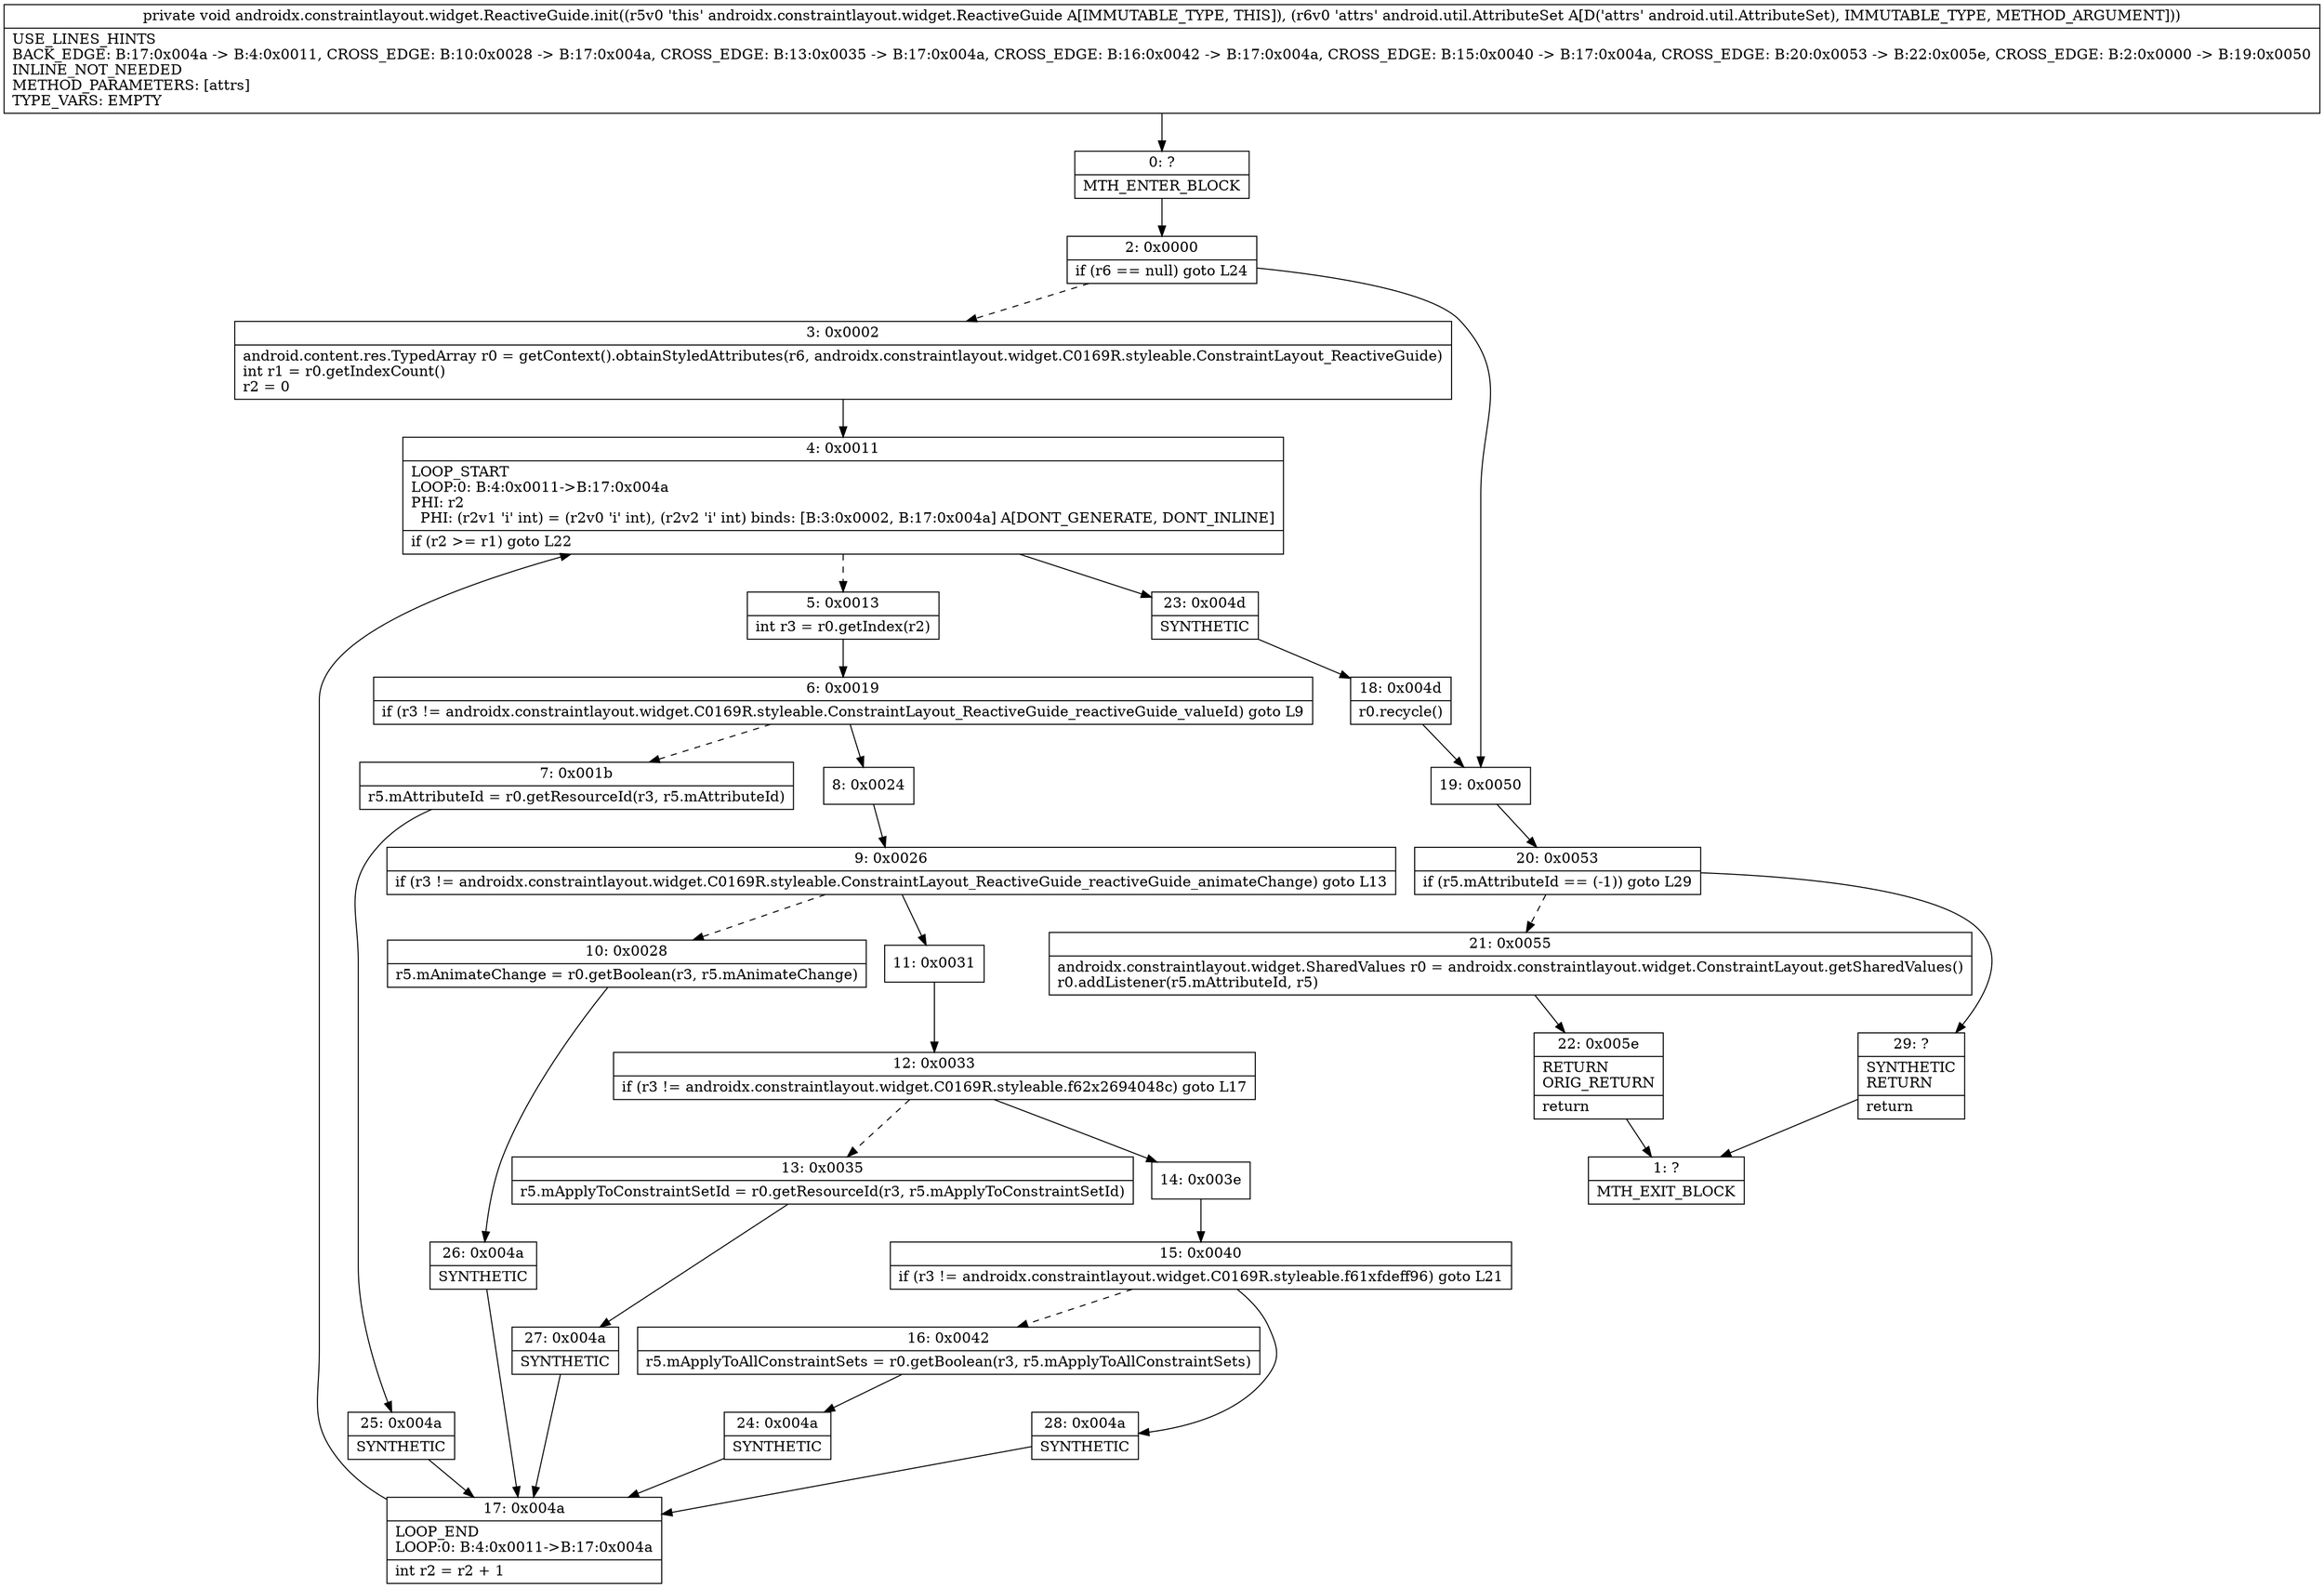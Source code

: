digraph "CFG forandroidx.constraintlayout.widget.ReactiveGuide.init(Landroid\/util\/AttributeSet;)V" {
Node_0 [shape=record,label="{0\:\ ?|MTH_ENTER_BLOCK\l}"];
Node_2 [shape=record,label="{2\:\ 0x0000|if (r6 == null) goto L24\l}"];
Node_3 [shape=record,label="{3\:\ 0x0002|android.content.res.TypedArray r0 = getContext().obtainStyledAttributes(r6, androidx.constraintlayout.widget.C0169R.styleable.ConstraintLayout_ReactiveGuide)\lint r1 = r0.getIndexCount()\lr2 = 0\l}"];
Node_4 [shape=record,label="{4\:\ 0x0011|LOOP_START\lLOOP:0: B:4:0x0011\-\>B:17:0x004a\lPHI: r2 \l  PHI: (r2v1 'i' int) = (r2v0 'i' int), (r2v2 'i' int) binds: [B:3:0x0002, B:17:0x004a] A[DONT_GENERATE, DONT_INLINE]\l|if (r2 \>= r1) goto L22\l}"];
Node_5 [shape=record,label="{5\:\ 0x0013|int r3 = r0.getIndex(r2)\l}"];
Node_6 [shape=record,label="{6\:\ 0x0019|if (r3 != androidx.constraintlayout.widget.C0169R.styleable.ConstraintLayout_ReactiveGuide_reactiveGuide_valueId) goto L9\l}"];
Node_7 [shape=record,label="{7\:\ 0x001b|r5.mAttributeId = r0.getResourceId(r3, r5.mAttributeId)\l}"];
Node_25 [shape=record,label="{25\:\ 0x004a|SYNTHETIC\l}"];
Node_17 [shape=record,label="{17\:\ 0x004a|LOOP_END\lLOOP:0: B:4:0x0011\-\>B:17:0x004a\l|int r2 = r2 + 1\l}"];
Node_8 [shape=record,label="{8\:\ 0x0024}"];
Node_9 [shape=record,label="{9\:\ 0x0026|if (r3 != androidx.constraintlayout.widget.C0169R.styleable.ConstraintLayout_ReactiveGuide_reactiveGuide_animateChange) goto L13\l}"];
Node_10 [shape=record,label="{10\:\ 0x0028|r5.mAnimateChange = r0.getBoolean(r3, r5.mAnimateChange)\l}"];
Node_26 [shape=record,label="{26\:\ 0x004a|SYNTHETIC\l}"];
Node_11 [shape=record,label="{11\:\ 0x0031}"];
Node_12 [shape=record,label="{12\:\ 0x0033|if (r3 != androidx.constraintlayout.widget.C0169R.styleable.f62x2694048c) goto L17\l}"];
Node_13 [shape=record,label="{13\:\ 0x0035|r5.mApplyToConstraintSetId = r0.getResourceId(r3, r5.mApplyToConstraintSetId)\l}"];
Node_27 [shape=record,label="{27\:\ 0x004a|SYNTHETIC\l}"];
Node_14 [shape=record,label="{14\:\ 0x003e}"];
Node_15 [shape=record,label="{15\:\ 0x0040|if (r3 != androidx.constraintlayout.widget.C0169R.styleable.f61xfdeff96) goto L21\l}"];
Node_16 [shape=record,label="{16\:\ 0x0042|r5.mApplyToAllConstraintSets = r0.getBoolean(r3, r5.mApplyToAllConstraintSets)\l}"];
Node_24 [shape=record,label="{24\:\ 0x004a|SYNTHETIC\l}"];
Node_28 [shape=record,label="{28\:\ 0x004a|SYNTHETIC\l}"];
Node_23 [shape=record,label="{23\:\ 0x004d|SYNTHETIC\l}"];
Node_18 [shape=record,label="{18\:\ 0x004d|r0.recycle()\l}"];
Node_19 [shape=record,label="{19\:\ 0x0050}"];
Node_20 [shape=record,label="{20\:\ 0x0053|if (r5.mAttributeId == (\-1)) goto L29\l}"];
Node_21 [shape=record,label="{21\:\ 0x0055|androidx.constraintlayout.widget.SharedValues r0 = androidx.constraintlayout.widget.ConstraintLayout.getSharedValues()\lr0.addListener(r5.mAttributeId, r5)\l}"];
Node_22 [shape=record,label="{22\:\ 0x005e|RETURN\lORIG_RETURN\l|return\l}"];
Node_1 [shape=record,label="{1\:\ ?|MTH_EXIT_BLOCK\l}"];
Node_29 [shape=record,label="{29\:\ ?|SYNTHETIC\lRETURN\l|return\l}"];
MethodNode[shape=record,label="{private void androidx.constraintlayout.widget.ReactiveGuide.init((r5v0 'this' androidx.constraintlayout.widget.ReactiveGuide A[IMMUTABLE_TYPE, THIS]), (r6v0 'attrs' android.util.AttributeSet A[D('attrs' android.util.AttributeSet), IMMUTABLE_TYPE, METHOD_ARGUMENT]))  | USE_LINES_HINTS\lBACK_EDGE: B:17:0x004a \-\> B:4:0x0011, CROSS_EDGE: B:10:0x0028 \-\> B:17:0x004a, CROSS_EDGE: B:13:0x0035 \-\> B:17:0x004a, CROSS_EDGE: B:16:0x0042 \-\> B:17:0x004a, CROSS_EDGE: B:15:0x0040 \-\> B:17:0x004a, CROSS_EDGE: B:20:0x0053 \-\> B:22:0x005e, CROSS_EDGE: B:2:0x0000 \-\> B:19:0x0050\lINLINE_NOT_NEEDED\lMETHOD_PARAMETERS: [attrs]\lTYPE_VARS: EMPTY\l}"];
MethodNode -> Node_0;Node_0 -> Node_2;
Node_2 -> Node_3[style=dashed];
Node_2 -> Node_19;
Node_3 -> Node_4;
Node_4 -> Node_5[style=dashed];
Node_4 -> Node_23;
Node_5 -> Node_6;
Node_6 -> Node_7[style=dashed];
Node_6 -> Node_8;
Node_7 -> Node_25;
Node_25 -> Node_17;
Node_17 -> Node_4;
Node_8 -> Node_9;
Node_9 -> Node_10[style=dashed];
Node_9 -> Node_11;
Node_10 -> Node_26;
Node_26 -> Node_17;
Node_11 -> Node_12;
Node_12 -> Node_13[style=dashed];
Node_12 -> Node_14;
Node_13 -> Node_27;
Node_27 -> Node_17;
Node_14 -> Node_15;
Node_15 -> Node_16[style=dashed];
Node_15 -> Node_28;
Node_16 -> Node_24;
Node_24 -> Node_17;
Node_28 -> Node_17;
Node_23 -> Node_18;
Node_18 -> Node_19;
Node_19 -> Node_20;
Node_20 -> Node_21[style=dashed];
Node_20 -> Node_29;
Node_21 -> Node_22;
Node_22 -> Node_1;
Node_29 -> Node_1;
}

